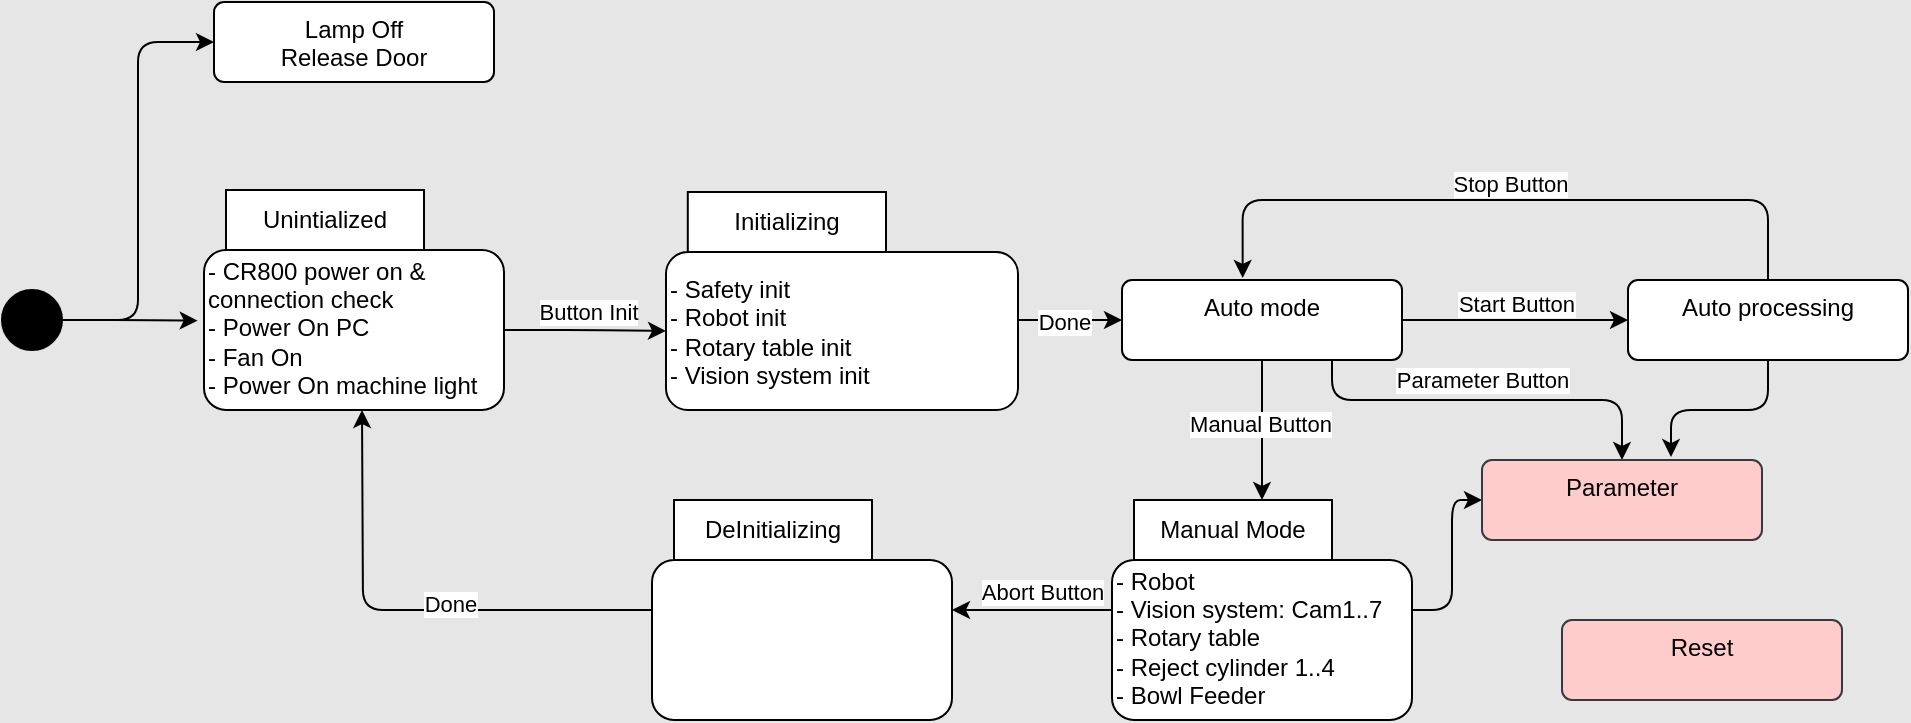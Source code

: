 <mxfile version="23.1.0" type="github" pages="4">
  <diagram name="Overview State Machine Diagram" id="v3ZlMP72TM2bRMMOr79-">
    <mxGraphModel dx="1063" dy="704" grid="0" gridSize="10" guides="1" tooltips="1" connect="1" arrows="1" fold="1" page="1" pageScale="1" pageWidth="1169" pageHeight="827" background="#E6E6E6" math="0" shadow="0">
      <root>
        <mxCell id="WW-zu42CSBgiY89HqXib-0" />
        <mxCell id="WW-zu42CSBgiY89HqXib-1" parent="WW-zu42CSBgiY89HqXib-0" />
        <mxCell id="yEkoepyDLRdJ0-82_h-8-18" value="" style="edgeStyle=orthogonalEdgeStyle;rounded=1;orthogonalLoop=1;jettySize=auto;html=1;entryX=-0.021;entryY=0.594;entryDx=0;entryDy=0;entryPerimeter=0;" edge="1" parent="WW-zu42CSBgiY89HqXib-1" source="yEkoepyDLRdJ0-82_h-8-14" target="_DFZCtBtQmX0nNGhwsYy-0">
          <mxGeometry relative="1" as="geometry">
            <mxPoint x="190" y="214" as="targetPoint" />
          </mxGeometry>
        </mxCell>
        <mxCell id="_DFZCtBtQmX0nNGhwsYy-6" style="edgeStyle=orthogonalEdgeStyle;rounded=1;orthogonalLoop=1;jettySize=auto;html=1;entryX=0;entryY=0.5;entryDx=0;entryDy=0;" edge="1" parent="WW-zu42CSBgiY89HqXib-1" source="yEkoepyDLRdJ0-82_h-8-14" target="_DFZCtBtQmX0nNGhwsYy-5">
          <mxGeometry relative="1" as="geometry" />
        </mxCell>
        <mxCell id="yEkoepyDLRdJ0-82_h-8-14" value="" style="ellipse;fillColor=strokeColor;html=1;rounded=1;" vertex="1" parent="WW-zu42CSBgiY89HqXib-1">
          <mxGeometry x="80" y="199" width="30" height="30" as="geometry" />
        </mxCell>
        <mxCell id="yEkoepyDLRdJ0-82_h-8-20" value="" style="edgeStyle=orthogonalEdgeStyle;rounded=1;orthogonalLoop=1;jettySize=auto;html=1;exitX=0;exitY=0;exitDx=150;exitDy=70;exitPerimeter=0;entryX=0;entryY=0;entryDx=0;entryDy=69.5;entryPerimeter=0;" edge="1" parent="WW-zu42CSBgiY89HqXib-1" source="_DFZCtBtQmX0nNGhwsYy-0" target="_DFZCtBtQmX0nNGhwsYy-11">
          <mxGeometry relative="1" as="geometry">
            <mxPoint x="330" y="214" as="sourcePoint" />
            <mxPoint x="385" y="214" as="targetPoint" />
          </mxGeometry>
        </mxCell>
        <mxCell id="yEkoepyDLRdJ0-82_h-8-21" value="Button Init" style="edgeLabel;html=1;align=center;verticalAlign=middle;resizable=0;points=[];rounded=1;" vertex="1" connectable="0" parent="yEkoepyDLRdJ0-82_h-8-20">
          <mxGeometry x="0.113" y="-1" relative="1" as="geometry">
            <mxPoint x="-3" y="-11" as="offset" />
          </mxGeometry>
        </mxCell>
        <mxCell id="yEkoepyDLRdJ0-82_h-8-23" value="" style="edgeStyle=orthogonalEdgeStyle;rounded=1;orthogonalLoop=1;jettySize=auto;html=1;" edge="1" parent="WW-zu42CSBgiY89HqXib-1">
          <mxGeometry relative="1" as="geometry">
            <mxPoint x="550" y="214" as="sourcePoint" />
            <mxPoint x="640" y="214" as="targetPoint" />
          </mxGeometry>
        </mxCell>
        <mxCell id="ULVD5IHKnw9zPsBiXCqC-4" value="Done" style="edgeLabel;html=1;align=center;verticalAlign=middle;resizable=0;points=[];" vertex="1" connectable="0" parent="yEkoepyDLRdJ0-82_h-8-23">
          <mxGeometry x="0.341" y="-1" relative="1" as="geometry">
            <mxPoint as="offset" />
          </mxGeometry>
        </mxCell>
        <mxCell id="yEkoepyDLRdJ0-82_h-8-26" value="" style="edgeStyle=orthogonalEdgeStyle;rounded=1;orthogonalLoop=1;jettySize=auto;html=1;" edge="1" parent="WW-zu42CSBgiY89HqXib-1" source="yEkoepyDLRdJ0-82_h-8-24" target="yEkoepyDLRdJ0-82_h-8-25">
          <mxGeometry relative="1" as="geometry" />
        </mxCell>
        <mxCell id="yEkoepyDLRdJ0-82_h-8-27" value="Start Button" style="edgeLabel;html=1;align=center;verticalAlign=middle;resizable=0;points=[];rounded=1;" vertex="1" connectable="0" parent="yEkoepyDLRdJ0-82_h-8-26">
          <mxGeometry x="-0.3" y="-4" relative="1" as="geometry">
            <mxPoint x="17" y="-12" as="offset" />
          </mxGeometry>
        </mxCell>
        <mxCell id="yEkoepyDLRdJ0-82_h-8-38" value="" style="edgeStyle=orthogonalEdgeStyle;rounded=1;orthogonalLoop=1;jettySize=auto;html=1;" edge="1" parent="WW-zu42CSBgiY89HqXib-1" source="yEkoepyDLRdJ0-82_h-8-24">
          <mxGeometry relative="1" as="geometry">
            <mxPoint x="710" y="304.0" as="targetPoint" />
          </mxGeometry>
        </mxCell>
        <mxCell id="yEkoepyDLRdJ0-82_h-8-39" value="Manual Button" style="edgeLabel;html=1;align=center;verticalAlign=middle;resizable=0;points=[];" vertex="1" connectable="0" parent="yEkoepyDLRdJ0-82_h-8-38">
          <mxGeometry x="-0.275" y="-1" relative="1" as="geometry">
            <mxPoint y="6" as="offset" />
          </mxGeometry>
        </mxCell>
        <mxCell id="yEkoepyDLRdJ0-82_h-8-50" style="edgeStyle=orthogonalEdgeStyle;rounded=1;orthogonalLoop=1;jettySize=auto;html=1;entryX=0.5;entryY=0;entryDx=0;entryDy=0;exitX=0.75;exitY=1;exitDx=0;exitDy=0;" edge="1" parent="WW-zu42CSBgiY89HqXib-1" source="yEkoepyDLRdJ0-82_h-8-24" target="yEkoepyDLRdJ0-82_h-8-49">
          <mxGeometry relative="1" as="geometry">
            <Array as="points">
              <mxPoint x="745" y="254" />
              <mxPoint x="890" y="254" />
            </Array>
          </mxGeometry>
        </mxCell>
        <mxCell id="yEkoepyDLRdJ0-82_h-8-51" value="Parameter Button" style="edgeLabel;html=1;align=center;verticalAlign=middle;resizable=0;points=[];" vertex="1" connectable="0" parent="yEkoepyDLRdJ0-82_h-8-50">
          <mxGeometry x="-0.377" relative="1" as="geometry">
            <mxPoint x="34" y="-10" as="offset" />
          </mxGeometry>
        </mxCell>
        <mxCell id="yEkoepyDLRdJ0-82_h-8-24" value="Auto mode" style="html=1;align=center;verticalAlign=top;rounded=1;absoluteArcSize=1;arcSize=10;dashed=0;whiteSpace=wrap;" vertex="1" parent="WW-zu42CSBgiY89HqXib-1">
          <mxGeometry x="640" y="194" width="140" height="40" as="geometry" />
        </mxCell>
        <mxCell id="yEkoepyDLRdJ0-82_h-8-29" value="" style="edgeStyle=orthogonalEdgeStyle;rounded=1;orthogonalLoop=1;jettySize=auto;html=1;entryX=0.431;entryY=-0.025;entryDx=0;entryDy=0;entryPerimeter=0;exitX=0.5;exitY=0;exitDx=0;exitDy=0;" edge="1" parent="WW-zu42CSBgiY89HqXib-1" source="yEkoepyDLRdJ0-82_h-8-25" target="yEkoepyDLRdJ0-82_h-8-24">
          <mxGeometry relative="1" as="geometry">
            <Array as="points">
              <mxPoint x="963" y="154" />
              <mxPoint x="700" y="154" />
            </Array>
          </mxGeometry>
        </mxCell>
        <mxCell id="yEkoepyDLRdJ0-82_h-8-30" value="Stop Button" style="edgeLabel;html=1;align=center;verticalAlign=middle;resizable=0;points=[];rounded=1;" vertex="1" connectable="0" parent="yEkoepyDLRdJ0-82_h-8-29">
          <mxGeometry x="-0.486" y="-2" relative="1" as="geometry">
            <mxPoint x="-81" y="-6" as="offset" />
          </mxGeometry>
        </mxCell>
        <mxCell id="yEkoepyDLRdJ0-82_h-8-52" style="edgeStyle=orthogonalEdgeStyle;rounded=1;orthogonalLoop=1;jettySize=auto;html=1;strokeColor=default;endArrow=classic;endFill=1;entryX=0.675;entryY=-0.037;entryDx=0;entryDy=0;entryPerimeter=0;" edge="1" parent="WW-zu42CSBgiY89HqXib-1" source="yEkoepyDLRdJ0-82_h-8-25" target="yEkoepyDLRdJ0-82_h-8-49">
          <mxGeometry relative="1" as="geometry">
            <mxPoint x="880" y="254" as="targetPoint" />
          </mxGeometry>
        </mxCell>
        <mxCell id="yEkoepyDLRdJ0-82_h-8-25" value="Auto processing" style="html=1;align=center;verticalAlign=top;rounded=1;absoluteArcSize=1;arcSize=10;dashed=0;whiteSpace=wrap;" vertex="1" parent="WW-zu42CSBgiY89HqXib-1">
          <mxGeometry x="893" y="194" width="140" height="40" as="geometry" />
        </mxCell>
        <mxCell id="yEkoepyDLRdJ0-82_h-8-45" value="" style="edgeStyle=orthogonalEdgeStyle;rounded=1;orthogonalLoop=1;jettySize=auto;html=1;" edge="1" parent="WW-zu42CSBgiY89HqXib-1" source="yEkoepyDLRdJ0-82_h-8-41" target="yEkoepyDLRdJ0-82_h-8-43">
          <mxGeometry relative="1" as="geometry" />
        </mxCell>
        <mxCell id="yEkoepyDLRdJ0-82_h-8-46" value="Abort Button" style="edgeLabel;html=1;align=center;verticalAlign=middle;resizable=0;points=[];" vertex="1" connectable="0" parent="yEkoepyDLRdJ0-82_h-8-45">
          <mxGeometry x="-0.383" y="1" relative="1" as="geometry">
            <mxPoint x="-11" y="-10" as="offset" />
          </mxGeometry>
        </mxCell>
        <mxCell id="yEkoepyDLRdJ0-82_h-8-53" style="edgeStyle=orthogonalEdgeStyle;rounded=1;orthogonalLoop=1;jettySize=auto;html=1;endArrow=classic;endFill=1;entryX=0;entryY=0.5;entryDx=0;entryDy=0;" edge="1" parent="WW-zu42CSBgiY89HqXib-1" source="yEkoepyDLRdJ0-82_h-8-41" target="yEkoepyDLRdJ0-82_h-8-49">
          <mxGeometry relative="1" as="geometry">
            <mxPoint x="790" y="254" as="targetPoint" />
          </mxGeometry>
        </mxCell>
        <mxCell id="yEkoepyDLRdJ0-82_h-8-41" value="&lt;span style=&quot;font-weight: normal;&quot;&gt;Manual Mode&lt;/span&gt;" style="shape=folder;fontStyle=1;tabWidth=110;tabHeight=30;tabPosition=left;html=1;boundedLbl=1;labelInHeader=1;container=1;collapsible=0;whiteSpace=wrap;rounded=1;" vertex="1" parent="WW-zu42CSBgiY89HqXib-1">
          <mxGeometry x="635" y="304" width="150" height="110" as="geometry" />
        </mxCell>
        <mxCell id="yEkoepyDLRdJ0-82_h-8-42" value="- Robot&lt;br&gt;- Vision system: Cam1..7&lt;br&gt;- Rotary table&lt;br&gt;- Reject cylinder 1..4&lt;br&gt;- Bowl Feeder" style="html=1;strokeColor=none;resizeWidth=1;resizeHeight=1;fillColor=none;part=1;connectable=0;allowArrows=0;deletable=0;whiteSpace=wrap;rounded=1;align=left;" vertex="1" parent="yEkoepyDLRdJ0-82_h-8-41">
          <mxGeometry width="150" height="77" relative="1" as="geometry">
            <mxPoint y="30" as="offset" />
          </mxGeometry>
        </mxCell>
        <mxCell id="yEkoepyDLRdJ0-82_h-8-43" value="&lt;span style=&quot;font-weight: normal;&quot;&gt;DeInitializing&lt;/span&gt;" style="shape=folder;fontStyle=1;tabWidth=110;tabHeight=30;tabPosition=left;html=1;boundedLbl=1;labelInHeader=1;container=1;collapsible=0;whiteSpace=wrap;rounded=1;" vertex="1" parent="WW-zu42CSBgiY89HqXib-1">
          <mxGeometry x="405" y="304" width="150" height="110" as="geometry" />
        </mxCell>
        <mxCell id="yEkoepyDLRdJ0-82_h-8-44" value="" style="html=1;strokeColor=none;resizeWidth=1;resizeHeight=1;fillColor=none;part=1;connectable=0;allowArrows=0;deletable=0;whiteSpace=wrap;rounded=1;align=left;" vertex="1" parent="yEkoepyDLRdJ0-82_h-8-43">
          <mxGeometry width="150" height="77" relative="1" as="geometry">
            <mxPoint y="30" as="offset" />
          </mxGeometry>
        </mxCell>
        <mxCell id="yEkoepyDLRdJ0-82_h-8-47" style="edgeStyle=orthogonalEdgeStyle;rounded=1;orthogonalLoop=1;jettySize=auto;html=1;entryX=0.5;entryY=1;entryDx=0;entryDy=0;entryPerimeter=0;" edge="1" parent="WW-zu42CSBgiY89HqXib-1" source="yEkoepyDLRdJ0-82_h-8-43">
          <mxGeometry relative="1" as="geometry">
            <mxPoint x="260" y="259" as="targetPoint" />
          </mxGeometry>
        </mxCell>
        <mxCell id="yEkoepyDLRdJ0-82_h-8-48" value="Done" style="edgeLabel;html=1;align=center;verticalAlign=middle;resizable=0;points=[];" vertex="1" connectable="0" parent="yEkoepyDLRdJ0-82_h-8-47">
          <mxGeometry x="-0.173" y="1" relative="1" as="geometry">
            <mxPoint y="-4" as="offset" />
          </mxGeometry>
        </mxCell>
        <mxCell id="yEkoepyDLRdJ0-82_h-8-49" value="Parameter" style="html=1;align=center;verticalAlign=top;rounded=1;absoluteArcSize=1;arcSize=10;dashed=0;whiteSpace=wrap;fillColor=#ffcccc;strokeColor=#36393d;" vertex="1" parent="WW-zu42CSBgiY89HqXib-1">
          <mxGeometry x="820" y="284" width="140" height="40" as="geometry" />
        </mxCell>
        <mxCell id="yEkoepyDLRdJ0-82_h-8-54" value="Reset" style="html=1;align=center;verticalAlign=top;rounded=1;absoluteArcSize=1;arcSize=10;dashed=0;whiteSpace=wrap;fillColor=#ffcccc;strokeColor=#36393d;" vertex="1" parent="WW-zu42CSBgiY89HqXib-1">
          <mxGeometry x="860" y="364" width="140" height="40" as="geometry" />
        </mxCell>
        <mxCell id="_DFZCtBtQmX0nNGhwsYy-0" value="&lt;span style=&quot;font-weight: normal;&quot;&gt;Unintialized&lt;/span&gt;" style="shape=folder;fontStyle=1;tabWidth=110;tabHeight=30;tabPosition=left;html=1;boundedLbl=1;labelInHeader=1;container=1;collapsible=0;whiteSpace=wrap;rounded=1;" vertex="1" parent="WW-zu42CSBgiY89HqXib-1">
          <mxGeometry x="181" y="149" width="150" height="110" as="geometry" />
        </mxCell>
        <mxCell id="_DFZCtBtQmX0nNGhwsYy-1" value="- CR800 power on &amp;amp; connection check&lt;br&gt;- Power On PC&lt;br&gt;- Fan On&lt;br&gt;- Power On machine light" style="html=1;strokeColor=none;resizeWidth=1;resizeHeight=1;fillColor=none;part=1;connectable=0;allowArrows=0;deletable=0;whiteSpace=wrap;rounded=1;align=left;" vertex="1" parent="_DFZCtBtQmX0nNGhwsYy-0">
          <mxGeometry width="150" height="77" relative="1" as="geometry">
            <mxPoint y="30" as="offset" />
          </mxGeometry>
        </mxCell>
        <mxCell id="_DFZCtBtQmX0nNGhwsYy-5" value="&lt;div style=&quot;&quot;&gt;&lt;span style=&quot;background-color: initial;&quot;&gt;Lamp Off&lt;/span&gt;&lt;/div&gt;&lt;div style=&quot;&quot;&gt;&lt;span style=&quot;background-color: initial;&quot;&gt;Release Door&lt;/span&gt;&lt;/div&gt;" style="html=1;align=center;verticalAlign=top;rounded=1;absoluteArcSize=1;arcSize=10;dashed=0;whiteSpace=wrap;" vertex="1" parent="WW-zu42CSBgiY89HqXib-1">
          <mxGeometry x="186" y="55" width="140" height="40" as="geometry" />
        </mxCell>
        <mxCell id="_DFZCtBtQmX0nNGhwsYy-11" value="&lt;span style=&quot;font-weight: normal;&quot;&gt;Initializing&lt;/span&gt;" style="shape=folder;fontStyle=1;tabWidth=110;tabHeight=30;tabPosition=left;html=1;boundedLbl=1;labelInHeader=1;container=1;collapsible=0;whiteSpace=wrap;rounded=1;" vertex="1" parent="WW-zu42CSBgiY89HqXib-1">
          <mxGeometry x="412" y="150" width="176" height="109" as="geometry" />
        </mxCell>
        <mxCell id="_DFZCtBtQmX0nNGhwsYy-12" value="- Safety init&lt;br&gt;- Robot init&lt;br&gt;- Rotary table init&lt;br&gt;- Vision system init" style="html=1;strokeColor=none;resizeWidth=1;resizeHeight=1;fillColor=none;part=1;connectable=0;allowArrows=0;deletable=0;whiteSpace=wrap;rounded=1;align=left;" vertex="1" parent="_DFZCtBtQmX0nNGhwsYy-11">
          <mxGeometry width="176" height="80" relative="1" as="geometry">
            <mxPoint y="30" as="offset" />
          </mxGeometry>
        </mxCell>
      </root>
    </mxGraphModel>
  </diagram>
  <diagram name="Auto process State Diagram_First Concept" id="GE9Ud-njpaZmaiL3tsWu">
    <mxGraphModel dx="1276" dy="845" grid="0" gridSize="10" guides="1" tooltips="1" connect="1" arrows="1" fold="1" page="1" pageScale="1" pageWidth="1169" pageHeight="827" background="#E6E6E6" math="0" shadow="0">
      <root>
        <mxCell id="q1DA9xK3n46PnG2VsxQA-0" />
        <mxCell id="q1DA9xK3n46PnG2VsxQA-1" parent="q1DA9xK3n46PnG2VsxQA-0" />
        <mxCell id="q1DA9xK3n46PnG2VsxQA-2" value="" style="ellipse;html=1;shape=startState;rounded=1;shadow=0;comic=0;labelBackgroundColor=none;fontFamily=Verdana;fontSize=12;align=center;direction=south;" parent="q1DA9xK3n46PnG2VsxQA-1" vertex="1">
          <mxGeometry x="60" y="75" width="30" height="30" as="geometry" />
        </mxCell>
        <mxCell id="q1DA9xK3n46PnG2VsxQA-3" value="idle" style="rounded=1;whiteSpace=wrap;html=1;arcSize=24;shadow=0;comic=0;labelBackgroundColor=none;fontFamily=Verdana;fontSize=12;align=center;" parent="q1DA9xK3n46PnG2VsxQA-1" vertex="1">
          <mxGeometry x="170" y="60" width="120" height="60" as="geometry" />
        </mxCell>
        <mxCell id="q1DA9xK3n46PnG2VsxQA-4" style="edgeStyle=orthogonalEdgeStyle;html=1;labelBackgroundColor=none;endArrow=open;endSize=8;fontFamily=Verdana;fontSize=12;align=left;fontColor=default;rounded=1;" parent="q1DA9xK3n46PnG2VsxQA-1" source="q1DA9xK3n46PnG2VsxQA-2" target="q1DA9xK3n46PnG2VsxQA-3" edge="1">
          <mxGeometry relative="1" as="geometry" />
        </mxCell>
        <mxCell id="q1DA9xK3n46PnG2VsxQA-5" value="" style="edgeStyle=orthogonalEdgeStyle;rounded=1;orthogonalLoop=1;jettySize=auto;html=1;" parent="q1DA9xK3n46PnG2VsxQA-1" source="q1DA9xK3n46PnG2VsxQA-7" target="q1DA9xK3n46PnG2VsxQA-14" edge="1">
          <mxGeometry relative="1" as="geometry" />
        </mxCell>
        <mxCell id="RZz5XiRtjLoKqfDFsAPF-0" value="" style="edgeStyle=orthogonalEdgeStyle;rounded=1;orthogonalLoop=1;jettySize=auto;html=1;" parent="q1DA9xK3n46PnG2VsxQA-1" source="q1DA9xK3n46PnG2VsxQA-7" target="q1DA9xK3n46PnG2VsxQA-14" edge="1">
          <mxGeometry relative="1" as="geometry" />
        </mxCell>
        <mxCell id="RZz5XiRtjLoKqfDFsAPF-1" value="done" style="edgeLabel;html=1;align=center;verticalAlign=middle;resizable=0;points=[];rounded=1;" parent="RZz5XiRtjLoKqfDFsAPF-0" vertex="1" connectable="0">
          <mxGeometry x="-0.133" y="2" relative="1" as="geometry">
            <mxPoint as="offset" />
          </mxGeometry>
        </mxCell>
        <mxCell id="q1DA9xK3n46PnG2VsxQA-7" value="Robot picks product" style="rounded=1;whiteSpace=wrap;html=1;arcSize=24;shadow=0;comic=0;labelBackgroundColor=none;fontFamily=Verdana;fontSize=12;align=center;" parent="q1DA9xK3n46PnG2VsxQA-1" vertex="1">
          <mxGeometry x="420" y="60" width="120" height="60" as="geometry" />
        </mxCell>
        <mxCell id="q1DA9xK3n46PnG2VsxQA-8" value="" style="endArrow=classic;html=1;rounded=1;exitX=1;exitY=0.5;exitDx=0;exitDy=0;" parent="q1DA9xK3n46PnG2VsxQA-1" source="q1DA9xK3n46PnG2VsxQA-3" target="q1DA9xK3n46PnG2VsxQA-7" edge="1">
          <mxGeometry width="50" height="50" relative="1" as="geometry">
            <mxPoint x="330" y="88" as="sourcePoint" />
            <mxPoint x="380" y="38" as="targetPoint" />
          </mxGeometry>
        </mxCell>
        <mxCell id="q1DA9xK3n46PnG2VsxQA-9" value="Text" style="edgeLabel;html=1;align=center;verticalAlign=middle;resizable=0;points=[];rounded=1;" parent="q1DA9xK3n46PnG2VsxQA-8" vertex="1" connectable="0">
          <mxGeometry x="-0.071" y="2" relative="1" as="geometry">
            <mxPoint as="offset" />
          </mxGeometry>
        </mxCell>
        <mxCell id="q1DA9xK3n46PnG2VsxQA-10" value="Product detected" style="edgeLabel;html=1;align=center;verticalAlign=middle;resizable=0;points=[];rounded=1;" parent="q1DA9xK3n46PnG2VsxQA-8" vertex="1" connectable="0">
          <mxGeometry x="-0.094" y="4" relative="1" as="geometry">
            <mxPoint y="2" as="offset" />
          </mxGeometry>
        </mxCell>
        <mxCell id="q1DA9xK3n46PnG2VsxQA-11" value="" style="edgeStyle=orthogonalEdgeStyle;rounded=1;orthogonalLoop=1;jettySize=auto;html=1;" parent="q1DA9xK3n46PnG2VsxQA-1" source="q1DA9xK3n46PnG2VsxQA-14" target="q1DA9xK3n46PnG2VsxQA-17" edge="1">
          <mxGeometry relative="1" as="geometry" />
        </mxCell>
        <mxCell id="q1DA9xK3n46PnG2VsxQA-12" value="Done" style="edgeLabel;html=1;align=center;verticalAlign=middle;resizable=0;points=[];rounded=1;" parent="q1DA9xK3n46PnG2VsxQA-11" vertex="1" connectable="0">
          <mxGeometry x="-0.167" y="1" relative="1" as="geometry">
            <mxPoint as="offset" />
          </mxGeometry>
        </mxCell>
        <mxCell id="q1DA9xK3n46PnG2VsxQA-13" value="in position" style="edgeLabel;html=1;align=center;verticalAlign=middle;resizable=0;points=[];rounded=1;" parent="q1DA9xK3n46PnG2VsxQA-11" vertex="1" connectable="0">
          <mxGeometry x="-0.28" relative="1" as="geometry">
            <mxPoint x="8" as="offset" />
          </mxGeometry>
        </mxCell>
        <mxCell id="q1DA9xK3n46PnG2VsxQA-14" value="Robot moves to vision station 1" style="rounded=1;whiteSpace=wrap;html=1;arcSize=24;shadow=0;comic=0;labelBackgroundColor=none;fontFamily=Verdana;fontSize=12;align=center;" parent="q1DA9xK3n46PnG2VsxQA-1" vertex="1">
          <mxGeometry x="600" y="60" width="120" height="60" as="geometry" />
        </mxCell>
        <mxCell id="q1DA9xK3n46PnG2VsxQA-17" value="Command to vision station 1" style="whiteSpace=wrap;html=1;fontFamily=Verdana;rounded=1;arcSize=24;shadow=0;comic=0;labelBackgroundColor=none;" parent="q1DA9xK3n46PnG2VsxQA-1" vertex="1">
          <mxGeometry x="800" y="60" width="120" height="60" as="geometry" />
        </mxCell>
        <mxCell id="RZz5XiRtjLoKqfDFsAPF-3" value="" style="edgeStyle=orthogonalEdgeStyle;rounded=1;orthogonalLoop=1;jettySize=auto;html=1;exitX=1;exitY=0.5;exitDx=0;exitDy=0;" parent="q1DA9xK3n46PnG2VsxQA-1" source="q1DA9xK3n46PnG2VsxQA-17" target="RZz5XiRtjLoKqfDFsAPF-2" edge="1">
          <mxGeometry relative="1" as="geometry">
            <mxPoint x="920" y="90" as="sourcePoint" />
            <mxPoint x="940" y="427" as="targetPoint" />
          </mxGeometry>
        </mxCell>
        <mxCell id="RZz5XiRtjLoKqfDFsAPF-4" value="Receive feedback Done &lt;br&gt;from vision station" style="edgeLabel;html=1;align=center;verticalAlign=middle;resizable=0;points=[];rounded=1;" parent="RZz5XiRtjLoKqfDFsAPF-3" vertex="1" connectable="0">
          <mxGeometry x="-0.175" y="-1" relative="1" as="geometry">
            <mxPoint x="9" y="32" as="offset" />
          </mxGeometry>
        </mxCell>
        <mxCell id="RZz5XiRtjLoKqfDFsAPF-13" value="" style="edgeStyle=orthogonalEdgeStyle;rounded=1;orthogonalLoop=1;jettySize=auto;html=1;entryX=1;entryY=0.5;entryDx=0;entryDy=0;" parent="q1DA9xK3n46PnG2VsxQA-1" source="RZz5XiRtjLoKqfDFsAPF-2" target="RZz5XiRtjLoKqfDFsAPF-12" edge="1">
          <mxGeometry relative="1" as="geometry" />
        </mxCell>
        <mxCell id="RZz5XiRtjLoKqfDFsAPF-14" value="in position" style="edgeLabel;html=1;align=center;verticalAlign=middle;resizable=0;points=[];rounded=1;" parent="RZz5XiRtjLoKqfDFsAPF-13" vertex="1" connectable="0">
          <mxGeometry x="-0.225" y="2" relative="1" as="geometry">
            <mxPoint y="-22" as="offset" />
          </mxGeometry>
        </mxCell>
        <mxCell id="RZz5XiRtjLoKqfDFsAPF-2" value="Robot moves to vision station 2" style="whiteSpace=wrap;html=1;fontFamily=Verdana;rounded=1;arcSize=24;shadow=0;comic=0;labelBackgroundColor=none;" parent="q1DA9xK3n46PnG2VsxQA-1" vertex="1">
          <mxGeometry x="930" y="164" width="120" height="60" as="geometry" />
        </mxCell>
        <mxCell id="RZz5XiRtjLoKqfDFsAPF-16" value="" style="edgeStyle=orthogonalEdgeStyle;rounded=1;orthogonalLoop=1;jettySize=auto;html=1;" parent="q1DA9xK3n46PnG2VsxQA-1" source="RZz5XiRtjLoKqfDFsAPF-12" target="RZz5XiRtjLoKqfDFsAPF-15" edge="1">
          <mxGeometry relative="1" as="geometry" />
        </mxCell>
        <mxCell id="RZz5XiRtjLoKqfDFsAPF-17" value="Receive feedback Done&lt;br style=&quot;border-color: var(--border-color);&quot;&gt;from vision station" style="edgeLabel;html=1;align=center;verticalAlign=middle;resizable=0;points=[];rounded=1;" parent="RZz5XiRtjLoKqfDFsAPF-16" vertex="1" connectable="0">
          <mxGeometry x="0.3" relative="1" as="geometry">
            <mxPoint x="28" as="offset" />
          </mxGeometry>
        </mxCell>
        <mxCell id="RZz5XiRtjLoKqfDFsAPF-12" value="Command to vision station 2" style="whiteSpace=wrap;html=1;fontFamily=Verdana;rounded=1;arcSize=24;shadow=0;comic=0;labelBackgroundColor=none;" parent="q1DA9xK3n46PnG2VsxQA-1" vertex="1">
          <mxGeometry x="810" y="280" width="120" height="60" as="geometry" />
        </mxCell>
        <mxCell id="RZz5XiRtjLoKqfDFsAPF-19" value="" style="edgeStyle=orthogonalEdgeStyle;rounded=1;orthogonalLoop=1;jettySize=auto;html=1;" parent="q1DA9xK3n46PnG2VsxQA-1" source="RZz5XiRtjLoKqfDFsAPF-15" target="RZz5XiRtjLoKqfDFsAPF-18" edge="1">
          <mxGeometry relative="1" as="geometry" />
        </mxCell>
        <mxCell id="RZz5XiRtjLoKqfDFsAPF-21" value="in position" style="edgeLabel;html=1;align=center;verticalAlign=middle;resizable=0;points=[];rounded=1;" parent="RZz5XiRtjLoKqfDFsAPF-19" vertex="1" connectable="0">
          <mxGeometry y="-2" relative="1" as="geometry">
            <mxPoint as="offset" />
          </mxGeometry>
        </mxCell>
        <mxCell id="RZz5XiRtjLoKqfDFsAPF-15" value="Robot moves to the rotary table" style="whiteSpace=wrap;html=1;fontFamily=Verdana;rounded=1;arcSize=24;shadow=0;comic=0;labelBackgroundColor=none;" parent="q1DA9xK3n46PnG2VsxQA-1" vertex="1">
          <mxGeometry x="528" y="280" width="120" height="60" as="geometry" />
        </mxCell>
        <mxCell id="RZz5XiRtjLoKqfDFsAPF-23" value="" style="edgeStyle=orthogonalEdgeStyle;rounded=1;orthogonalLoop=1;jettySize=auto;html=1;exitX=0;exitY=0.5;exitDx=0;exitDy=0;entryX=0;entryY=0.5;entryDx=0;entryDy=0;" parent="q1DA9xK3n46PnG2VsxQA-1" source="RZz5XiRtjLoKqfDFsAPF-18" target="RZz5XiRtjLoKqfDFsAPF-22" edge="1">
          <mxGeometry relative="1" as="geometry">
            <Array as="points">
              <mxPoint x="290" y="310" />
              <mxPoint x="290" y="450" />
            </Array>
          </mxGeometry>
        </mxCell>
        <mxCell id="RZz5XiRtjLoKqfDFsAPF-24" value="done" style="edgeLabel;html=1;align=center;verticalAlign=middle;resizable=0;points=[];rounded=1;" parent="RZz5XiRtjLoKqfDFsAPF-23" vertex="1" connectable="0">
          <mxGeometry x="-0.083" relative="1" as="geometry">
            <mxPoint as="offset" />
          </mxGeometry>
        </mxCell>
        <mxCell id="RZz5XiRtjLoKqfDFsAPF-18" value="drop the product" style="whiteSpace=wrap;html=1;fontFamily=Verdana;rounded=1;arcSize=24;shadow=0;comic=0;labelBackgroundColor=none;" parent="q1DA9xK3n46PnG2VsxQA-1" vertex="1">
          <mxGeometry x="328" y="280" width="120" height="60" as="geometry" />
        </mxCell>
        <mxCell id="RZz5XiRtjLoKqfDFsAPF-26" value="" style="edgeStyle=orthogonalEdgeStyle;rounded=1;orthogonalLoop=1;jettySize=auto;html=1;" parent="q1DA9xK3n46PnG2VsxQA-1" source="RZz5XiRtjLoKqfDFsAPF-22" target="RZz5XiRtjLoKqfDFsAPF-25" edge="1">
          <mxGeometry relative="1" as="geometry" />
        </mxCell>
        <mxCell id="RZz5XiRtjLoKqfDFsAPF-27" value="done" style="edgeLabel;html=1;align=center;verticalAlign=middle;resizable=0;points=[];rounded=1;" parent="RZz5XiRtjLoKqfDFsAPF-26" vertex="1" connectable="0">
          <mxGeometry relative="1" as="geometry">
            <mxPoint as="offset" />
          </mxGeometry>
        </mxCell>
        <mxCell id="RZz5XiRtjLoKqfDFsAPF-22" value="robot move back safety position" style="whiteSpace=wrap;html=1;fontFamily=Verdana;rounded=1;arcSize=24;shadow=0;comic=0;labelBackgroundColor=none;" parent="q1DA9xK3n46PnG2VsxQA-1" vertex="1">
          <mxGeometry x="328" y="420" width="120" height="60" as="geometry" />
        </mxCell>
        <mxCell id="RZz5XiRtjLoKqfDFsAPF-29" value="" style="edgeStyle=orthogonalEdgeStyle;rounded=1;orthogonalLoop=1;jettySize=auto;html=1;" parent="q1DA9xK3n46PnG2VsxQA-1" source="RZz5XiRtjLoKqfDFsAPF-25" target="RZz5XiRtjLoKqfDFsAPF-28" edge="1">
          <mxGeometry relative="1" as="geometry" />
        </mxCell>
        <mxCell id="RZz5XiRtjLoKqfDFsAPF-30" value="done" style="edgeLabel;html=1;align=center;verticalAlign=middle;resizable=0;points=[];rounded=1;" parent="RZz5XiRtjLoKqfDFsAPF-29" vertex="1" connectable="0">
          <mxGeometry x="-0.3" y="-2" relative="1" as="geometry">
            <mxPoint x="9" as="offset" />
          </mxGeometry>
        </mxCell>
        <mxCell id="RZz5XiRtjLoKqfDFsAPF-25" value="rotary table move to the station 3" style="whiteSpace=wrap;html=1;fontFamily=Verdana;rounded=1;arcSize=24;shadow=0;comic=0;labelBackgroundColor=none;" parent="q1DA9xK3n46PnG2VsxQA-1" vertex="1">
          <mxGeometry x="528" y="420" width="120" height="60" as="geometry" />
        </mxCell>
        <mxCell id="RZz5XiRtjLoKqfDFsAPF-32" value="" style="edgeStyle=orthogonalEdgeStyle;rounded=1;orthogonalLoop=1;jettySize=auto;html=1;" parent="q1DA9xK3n46PnG2VsxQA-1" source="RZz5XiRtjLoKqfDFsAPF-28" target="RZz5XiRtjLoKqfDFsAPF-31" edge="1">
          <mxGeometry relative="1" as="geometry" />
        </mxCell>
        <mxCell id="RZz5XiRtjLoKqfDFsAPF-33" value="Receive feedback Done&lt;br style=&quot;border-color: var(--border-color);&quot;&gt;from vision station" style="edgeLabel;html=1;align=center;verticalAlign=middle;resizable=0;points=[];rounded=1;" parent="RZz5XiRtjLoKqfDFsAPF-32" vertex="1" connectable="0">
          <mxGeometry x="-0.35" y="-3" relative="1" as="geometry">
            <mxPoint x="21" as="offset" />
          </mxGeometry>
        </mxCell>
        <mxCell id="RZz5XiRtjLoKqfDFsAPF-28" value="Command to vision station 3" style="whiteSpace=wrap;html=1;fontFamily=Verdana;rounded=1;arcSize=24;shadow=0;comic=0;labelBackgroundColor=none;" parent="q1DA9xK3n46PnG2VsxQA-1" vertex="1">
          <mxGeometry x="728" y="420" width="120" height="60" as="geometry" />
        </mxCell>
        <mxCell id="RZz5XiRtjLoKqfDFsAPF-35" value="" style="edgeStyle=orthogonalEdgeStyle;rounded=1;orthogonalLoop=1;jettySize=auto;html=1;" parent="q1DA9xK3n46PnG2VsxQA-1" source="RZz5XiRtjLoKqfDFsAPF-31" target="RZz5XiRtjLoKqfDFsAPF-34" edge="1">
          <mxGeometry relative="1" as="geometry" />
        </mxCell>
        <mxCell id="RZz5XiRtjLoKqfDFsAPF-36" value="done" style="edgeLabel;html=1;align=center;verticalAlign=middle;resizable=0;points=[];rounded=1;" parent="RZz5XiRtjLoKqfDFsAPF-35" vertex="1" connectable="0">
          <mxGeometry x="-0.125" y="2" relative="1" as="geometry">
            <mxPoint y="-3" as="offset" />
          </mxGeometry>
        </mxCell>
        <mxCell id="RZz5XiRtjLoKqfDFsAPF-31" value="rotary table move to the station 4" style="whiteSpace=wrap;html=1;fontFamily=Verdana;rounded=1;arcSize=24;shadow=0;comic=0;labelBackgroundColor=none;" parent="q1DA9xK3n46PnG2VsxQA-1" vertex="1">
          <mxGeometry x="920" y="540" width="120" height="60" as="geometry" />
        </mxCell>
        <mxCell id="RZz5XiRtjLoKqfDFsAPF-38" value="" style="edgeStyle=orthogonalEdgeStyle;rounded=1;orthogonalLoop=1;jettySize=auto;html=1;" parent="q1DA9xK3n46PnG2VsxQA-1" source="RZz5XiRtjLoKqfDFsAPF-34" target="RZz5XiRtjLoKqfDFsAPF-37" edge="1">
          <mxGeometry relative="1" as="geometry" />
        </mxCell>
        <mxCell id="RZz5XiRtjLoKqfDFsAPF-39" value="Receive feedback Done&lt;br style=&quot;border-color: var(--border-color);&quot;&gt;from vision station" style="edgeLabel;html=1;align=center;verticalAlign=middle;resizable=0;points=[];rounded=1;" parent="RZz5XiRtjLoKqfDFsAPF-38" vertex="1" connectable="0">
          <mxGeometry x="-0.077" y="-1" relative="1" as="geometry">
            <mxPoint x="-1" as="offset" />
          </mxGeometry>
        </mxCell>
        <mxCell id="RZz5XiRtjLoKqfDFsAPF-34" value="Command to vision station 4" style="whiteSpace=wrap;html=1;fontFamily=Verdana;rounded=1;arcSize=24;shadow=0;comic=0;labelBackgroundColor=none;" parent="q1DA9xK3n46PnG2VsxQA-1" vertex="1">
          <mxGeometry x="720" y="540" width="120" height="60" as="geometry" />
        </mxCell>
        <mxCell id="b1xWOM1ve9F-8sQgIUGB-1" value="" style="edgeStyle=orthogonalEdgeStyle;rounded=1;orthogonalLoop=1;jettySize=auto;html=1;" parent="q1DA9xK3n46PnG2VsxQA-1" source="RZz5XiRtjLoKqfDFsAPF-37" target="b1xWOM1ve9F-8sQgIUGB-0" edge="1">
          <mxGeometry relative="1" as="geometry" />
        </mxCell>
        <mxCell id="b1xWOM1ve9F-8sQgIUGB-2" value="done" style="edgeLabel;html=1;align=center;verticalAlign=middle;resizable=0;points=[];rounded=1;" parent="b1xWOM1ve9F-8sQgIUGB-1" vertex="1" connectable="0">
          <mxGeometry x="-0.15" y="-1" relative="1" as="geometry">
            <mxPoint as="offset" />
          </mxGeometry>
        </mxCell>
        <mxCell id="RZz5XiRtjLoKqfDFsAPF-37" value="- sorting&lt;br&gt;" style="whiteSpace=wrap;html=1;fontFamily=Verdana;rounded=1;arcSize=24;shadow=0;comic=0;labelBackgroundColor=none;" parent="q1DA9xK3n46PnG2VsxQA-1" vertex="1">
          <mxGeometry x="460" y="540" width="120" height="60" as="geometry" />
        </mxCell>
        <mxCell id="b1xWOM1ve9F-8sQgIUGB-0" value="go back to home position" style="whiteSpace=wrap;html=1;fontFamily=Verdana;rounded=1;arcSize=24;shadow=0;comic=0;labelBackgroundColor=none;" parent="q1DA9xK3n46PnG2VsxQA-1" vertex="1">
          <mxGeometry x="260" y="540" width="120" height="60" as="geometry" />
        </mxCell>
        <mxCell id="b1xWOM1ve9F-8sQgIUGB-3" style="edgeStyle=orthogonalEdgeStyle;rounded=1;orthogonalLoop=1;jettySize=auto;html=1;entryX=0.167;entryY=1.017;entryDx=0;entryDy=0;entryPerimeter=0;" parent="q1DA9xK3n46PnG2VsxQA-1" source="b1xWOM1ve9F-8sQgIUGB-0" target="q1DA9xK3n46PnG2VsxQA-3" edge="1">
          <mxGeometry relative="1" as="geometry">
            <Array as="points">
              <mxPoint x="190" y="570" />
            </Array>
          </mxGeometry>
        </mxCell>
        <mxCell id="b1xWOM1ve9F-8sQgIUGB-4" value="done" style="edgeLabel;html=1;align=center;verticalAlign=middle;resizable=0;points=[];rounded=1;" parent="b1xWOM1ve9F-8sQgIUGB-3" vertex="1" connectable="0">
          <mxGeometry x="0.403" y="-3" relative="1" as="geometry">
            <mxPoint x="-3" as="offset" />
          </mxGeometry>
        </mxCell>
      </root>
    </mxGraphModel>
  </diagram>
  <diagram name="Init" id="50sgaSQ5cKTBNT3R1G_v">
    <mxGraphModel dx="1276" dy="845" grid="0" gridSize="10" guides="1" tooltips="1" connect="1" arrows="1" fold="1" page="1" pageScale="1" pageWidth="1169" pageHeight="827" background="#E6E6E6" math="0" shadow="0">
      <root>
        <mxCell id="2POLmIKTKXDjE0cFi6Rh-0" />
        <mxCell id="2POLmIKTKXDjE0cFi6Rh-1" parent="2POLmIKTKXDjE0cFi6Rh-0" />
        <mxCell id="Meh8zQ_2P7Z9oA6iVJGR-2" value="&lt;span style=&quot;font-weight: normal;&quot;&gt;Initializing&lt;/span&gt;" style="shape=folder;fontStyle=1;tabWidth=110;tabHeight=30;tabPosition=left;html=1;boundedLbl=1;labelInHeader=1;container=1;collapsible=0;whiteSpace=wrap;rounded=1;" vertex="1" parent="2POLmIKTKXDjE0cFi6Rh-1">
          <mxGeometry x="234" y="475" width="176" height="210" as="geometry" />
        </mxCell>
        <mxCell id="Meh8zQ_2P7Z9oA6iVJGR-3" value="- Machine logger&lt;br&gt;- Recipe manager&lt;br&gt;- Clear all error&lt;br&gt;- MES command logger&lt;br&gt;- MES CSV reader (barcode)&lt;br&gt;- Safety init&lt;br&gt;- Check EStop&lt;br&gt;- Check door lock&lt;br&gt;- Robot power check&lt;br&gt;- Safety reset &amp;amp; start&lt;br&gt;- Robot controller reset&lt;br&gt;- Safety check&lt;br&gt;-&amp;nbsp;" style="html=1;strokeColor=none;resizeWidth=1;resizeHeight=1;fillColor=none;part=1;connectable=0;allowArrows=0;deletable=0;whiteSpace=wrap;rounded=1;align=left;" vertex="1" parent="Meh8zQ_2P7Z9oA6iVJGR-2">
          <mxGeometry width="176" height="180" relative="1" as="geometry">
            <mxPoint y="30" as="offset" />
          </mxGeometry>
        </mxCell>
      </root>
    </mxGraphModel>
  </diagram>
  <diagram name="Auto process State Diagram_Optimized Concept" id="UqVfY-wAiMxmco9DKr0V">
    <mxGraphModel dx="1516" dy="845" grid="1" gridSize="10" guides="1" tooltips="1" connect="1" arrows="1" fold="1" page="1" pageScale="1" pageWidth="1169" pageHeight="827" background="none" math="0" shadow="0">
      <root>
        <mxCell id="QQanCnBcPrRKSwi5wl0U-0" />
        <mxCell id="QQanCnBcPrRKSwi5wl0U-1" parent="QQanCnBcPrRKSwi5wl0U-0" />
        <mxCell id="QQanCnBcPrRKSwi5wl0U-2" value="" style="ellipse;html=1;shape=startState;rounded=1;shadow=0;comic=0;labelBackgroundColor=none;fontFamily=Verdana;fontSize=12;align=center;direction=south;" parent="QQanCnBcPrRKSwi5wl0U-1" vertex="1">
          <mxGeometry x="60" y="75" width="30" height="30" as="geometry" />
        </mxCell>
        <mxCell id="QQanCnBcPrRKSwi5wl0U-4" value="idle" style="rounded=1;whiteSpace=wrap;html=1;arcSize=24;shadow=0;comic=0;labelBackgroundColor=none;fontFamily=Verdana;fontSize=12;align=center;" parent="QQanCnBcPrRKSwi5wl0U-1" vertex="1">
          <mxGeometry x="170" y="60" width="120" height="60" as="geometry" />
        </mxCell>
        <mxCell id="QQanCnBcPrRKSwi5wl0U-23" style="edgeStyle=orthogonalEdgeStyle;html=1;labelBackgroundColor=none;endArrow=open;endSize=8;fontFamily=Verdana;fontSize=12;align=left;fontColor=default;" parent="QQanCnBcPrRKSwi5wl0U-1" source="QQanCnBcPrRKSwi5wl0U-2" target="QQanCnBcPrRKSwi5wl0U-4" edge="1">
          <mxGeometry relative="1" as="geometry" />
        </mxCell>
        <mxCell id="UtjevJ7WXJcMgaa8PvUn-1" value="" style="edgeStyle=orthogonalEdgeStyle;rounded=0;orthogonalLoop=1;jettySize=auto;html=1;" parent="QQanCnBcPrRKSwi5wl0U-1" source="Z514VzQaTCjbMSmXM9yn-0" target="UtjevJ7WXJcMgaa8PvUn-0" edge="1">
          <mxGeometry relative="1" as="geometry" />
        </mxCell>
        <mxCell id="UtjevJ7WXJcMgaa8PvUn-2" value="Robot in position" style="edgeLabel;html=1;align=center;verticalAlign=middle;resizable=0;points=[];" parent="UtjevJ7WXJcMgaa8PvUn-1" vertex="1" connectable="0">
          <mxGeometry x="-0.225" y="1" relative="1" as="geometry">
            <mxPoint x="13" y="1" as="offset" />
          </mxGeometry>
        </mxCell>
        <mxCell id="Z514VzQaTCjbMSmXM9yn-0" value="Robot picks product" style="rounded=1;whiteSpace=wrap;html=1;arcSize=24;shadow=0;comic=0;labelBackgroundColor=none;fontFamily=Verdana;fontSize=12;align=center;" parent="QQanCnBcPrRKSwi5wl0U-1" vertex="1">
          <mxGeometry x="420" y="60" width="120" height="60" as="geometry" />
        </mxCell>
        <mxCell id="Z514VzQaTCjbMSmXM9yn-1" value="" style="endArrow=classic;html=1;rounded=0;exitX=1;exitY=0.5;exitDx=0;exitDy=0;" parent="QQanCnBcPrRKSwi5wl0U-1" source="QQanCnBcPrRKSwi5wl0U-4" target="Z514VzQaTCjbMSmXM9yn-0" edge="1">
          <mxGeometry width="50" height="50" relative="1" as="geometry">
            <mxPoint x="330" y="88" as="sourcePoint" />
            <mxPoint x="380" y="38" as="targetPoint" />
          </mxGeometry>
        </mxCell>
        <mxCell id="Z514VzQaTCjbMSmXM9yn-2" value="Text" style="edgeLabel;html=1;align=center;verticalAlign=middle;resizable=0;points=[];" parent="Z514VzQaTCjbMSmXM9yn-1" vertex="1" connectable="0">
          <mxGeometry x="-0.071" y="2" relative="1" as="geometry">
            <mxPoint as="offset" />
          </mxGeometry>
        </mxCell>
        <mxCell id="Z514VzQaTCjbMSmXM9yn-3" value="Product detected" style="edgeLabel;html=1;align=center;verticalAlign=middle;resizable=0;points=[];" parent="Z514VzQaTCjbMSmXM9yn-1" vertex="1" connectable="0">
          <mxGeometry x="-0.094" y="4" relative="1" as="geometry">
            <mxPoint as="offset" />
          </mxGeometry>
        </mxCell>
        <mxCell id="UtjevJ7WXJcMgaa8PvUn-4" value="" style="edgeStyle=orthogonalEdgeStyle;rounded=0;orthogonalLoop=1;jettySize=auto;html=1;" parent="QQanCnBcPrRKSwi5wl0U-1" source="UtjevJ7WXJcMgaa8PvUn-0" target="UtjevJ7WXJcMgaa8PvUn-3" edge="1">
          <mxGeometry relative="1" as="geometry" />
        </mxCell>
        <mxCell id="UtjevJ7WXJcMgaa8PvUn-5" value="Done" style="edgeLabel;html=1;align=center;verticalAlign=middle;resizable=0;points=[];" parent="UtjevJ7WXJcMgaa8PvUn-4" vertex="1" connectable="0">
          <mxGeometry x="-0.167" y="1" relative="1" as="geometry">
            <mxPoint as="offset" />
          </mxGeometry>
        </mxCell>
        <mxCell id="UtjevJ7WXJcMgaa8PvUn-12" value="in position" style="edgeLabel;html=1;align=center;verticalAlign=middle;resizable=0;points=[];" parent="UtjevJ7WXJcMgaa8PvUn-4" vertex="1" connectable="0">
          <mxGeometry x="-0.28" relative="1" as="geometry">
            <mxPoint x="4" as="offset" />
          </mxGeometry>
        </mxCell>
        <mxCell id="UtjevJ7WXJcMgaa8PvUn-0" value="Robot moves to vision station 1" style="rounded=1;whiteSpace=wrap;html=1;arcSize=24;shadow=0;comic=0;labelBackgroundColor=none;fontFamily=Verdana;fontSize=12;align=center;" parent="QQanCnBcPrRKSwi5wl0U-1" vertex="1">
          <mxGeometry x="660" y="60" width="120" height="60" as="geometry" />
        </mxCell>
        <mxCell id="UtjevJ7WXJcMgaa8PvUn-7" value="" style="edgeStyle=orthogonalEdgeStyle;rounded=0;orthogonalLoop=1;jettySize=auto;html=1;" parent="QQanCnBcPrRKSwi5wl0U-1" source="UtjevJ7WXJcMgaa8PvUn-3" target="UtjevJ7WXJcMgaa8PvUn-6" edge="1">
          <mxGeometry relative="1" as="geometry" />
        </mxCell>
        <mxCell id="UtjevJ7WXJcMgaa8PvUn-8" value="Receive feedback Done from vision station" style="edgeLabel;html=1;align=center;verticalAlign=middle;resizable=0;points=[];" parent="UtjevJ7WXJcMgaa8PvUn-7" vertex="1" connectable="0">
          <mxGeometry x="-0.175" y="-1" relative="1" as="geometry">
            <mxPoint as="offset" />
          </mxGeometry>
        </mxCell>
        <mxCell id="UtjevJ7WXJcMgaa8PvUn-3" value="PLC sends command to vision controller" style="whiteSpace=wrap;html=1;fontFamily=Verdana;rounded=1;arcSize=24;shadow=0;comic=0;labelBackgroundColor=none;" parent="QQanCnBcPrRKSwi5wl0U-1" vertex="1">
          <mxGeometry x="880" y="60" width="120" height="60" as="geometry" />
        </mxCell>
        <mxCell id="sUszcGXOtK1xWBeT-5P7-12" value="" style="edgeStyle=orthogonalEdgeStyle;rounded=0;orthogonalLoop=1;jettySize=auto;html=1;" parent="QQanCnBcPrRKSwi5wl0U-1" source="UtjevJ7WXJcMgaa8PvUn-6" target="sUszcGXOtK1xWBeT-5P7-11" edge="1">
          <mxGeometry relative="1" as="geometry" />
        </mxCell>
        <mxCell id="sUszcGXOtK1xWBeT-5P7-16" value="in position" style="edgeLabel;html=1;align=center;verticalAlign=middle;resizable=0;points=[];" parent="sUszcGXOtK1xWBeT-5P7-12" vertex="1" connectable="0">
          <mxGeometry x="-0.175" relative="1" as="geometry">
            <mxPoint as="offset" />
          </mxGeometry>
        </mxCell>
        <mxCell id="UtjevJ7WXJcMgaa8PvUn-6" value="Robot moves to vision station 2" style="whiteSpace=wrap;html=1;fontFamily=Verdana;rounded=1;arcSize=24;shadow=0;comic=0;labelBackgroundColor=none;" parent="QQanCnBcPrRKSwi5wl0U-1" vertex="1">
          <mxGeometry x="880" y="210" width="120" height="60" as="geometry" />
        </mxCell>
        <mxCell id="sUszcGXOtK1xWBeT-5P7-6" value="" style="edgeStyle=orthogonalEdgeStyle;rounded=0;orthogonalLoop=1;jettySize=auto;html=1;" parent="QQanCnBcPrRKSwi5wl0U-1" source="UtjevJ7WXJcMgaa8PvUn-9" target="sUszcGXOtK1xWBeT-5P7-2" edge="1">
          <mxGeometry relative="1" as="geometry" />
        </mxCell>
        <mxCell id="sUszcGXOtK1xWBeT-5P7-18" value="in position" style="edgeLabel;html=1;align=center;verticalAlign=middle;resizable=0;points=[];" parent="sUszcGXOtK1xWBeT-5P7-6" vertex="1" connectable="0">
          <mxGeometry relative="1" as="geometry">
            <mxPoint as="offset" />
          </mxGeometry>
        </mxCell>
        <mxCell id="UtjevJ7WXJcMgaa8PvUn-9" value="Robot moves to rotary table" style="whiteSpace=wrap;html=1;fontFamily=Verdana;rounded=1;arcSize=24;shadow=0;comic=0;labelBackgroundColor=none;" parent="QQanCnBcPrRKSwi5wl0U-1" vertex="1">
          <mxGeometry x="706" y="210" width="120" height="60" as="geometry" />
        </mxCell>
        <mxCell id="TxLpxuwM0HVbIW0aiWSU-21" value="" style="edgeStyle=orthogonalEdgeStyle;rounded=0;orthogonalLoop=1;jettySize=auto;html=1;" parent="QQanCnBcPrRKSwi5wl0U-1" source="UtjevJ7WXJcMgaa8PvUn-13" target="TxLpxuwM0HVbIW0aiWSU-20" edge="1">
          <mxGeometry relative="1" as="geometry" />
        </mxCell>
        <mxCell id="TxLpxuwM0HVbIW0aiWSU-22" value="Done" style="edgeLabel;html=1;align=center;verticalAlign=middle;resizable=0;points=[];" parent="TxLpxuwM0HVbIW0aiWSU-21" vertex="1" connectable="0">
          <mxGeometry x="-0.2" relative="1" as="geometry">
            <mxPoint as="offset" />
          </mxGeometry>
        </mxCell>
        <mxCell id="UtjevJ7WXJcMgaa8PvUn-13" value="Robot drops the product" style="whiteSpace=wrap;html=1;fontFamily=Verdana;rounded=1;arcSize=24;shadow=0;comic=0;labelBackgroundColor=none;" parent="QQanCnBcPrRKSwi5wl0U-1" vertex="1">
          <mxGeometry x="350" y="210" width="120" height="60" as="geometry" />
        </mxCell>
        <mxCell id="TxLpxuwM0HVbIW0aiWSU-10" value="" style="edgeStyle=orthogonalEdgeStyle;rounded=0;orthogonalLoop=1;jettySize=auto;html=1;" parent="QQanCnBcPrRKSwi5wl0U-1" source="TxLpxuwM0HVbIW0aiWSU-11" target="TxLpxuwM0HVbIW0aiWSU-12" edge="1">
          <mxGeometry relative="1" as="geometry" />
        </mxCell>
        <mxCell id="TxLpxuwM0HVbIW0aiWSU-11" value="" style="ellipse;html=1;shape=startState;rounded=1;shadow=0;comic=0;labelBackgroundColor=none;fontFamily=Verdana;fontSize=12;align=center;direction=south;" parent="QQanCnBcPrRKSwi5wl0U-1" vertex="1">
          <mxGeometry x="60" y="515" width="30" height="30" as="geometry" />
        </mxCell>
        <mxCell id="sUszcGXOtK1xWBeT-5P7-19" value="" style="edgeStyle=orthogonalEdgeStyle;rounded=0;orthogonalLoop=1;jettySize=auto;html=1;" parent="QQanCnBcPrRKSwi5wl0U-1" source="TxLpxuwM0HVbIW0aiWSU-12" target="TxLpxuwM0HVbIW0aiWSU-15" edge="1">
          <mxGeometry relative="1" as="geometry" />
        </mxCell>
        <mxCell id="sUszcGXOtK1xWBeT-5P7-21" value="Product detected" style="edgeLabel;html=1;align=center;verticalAlign=middle;resizable=0;points=[];" parent="sUszcGXOtK1xWBeT-5P7-19" vertex="1" connectable="0">
          <mxGeometry x="-0.431" relative="1" as="geometry">
            <mxPoint x="18" as="offset" />
          </mxGeometry>
        </mxCell>
        <mxCell id="TxLpxuwM0HVbIW0aiWSU-12" value="idle" style="whiteSpace=wrap;html=1;fontFamily=Verdana;rounded=1;shadow=0;comic=0;labelBackgroundColor=none;" parent="QQanCnBcPrRKSwi5wl0U-1" vertex="1">
          <mxGeometry x="130" y="500" width="120" height="60" as="geometry" />
        </mxCell>
        <mxCell id="TxLpxuwM0HVbIW0aiWSU-13" value="" style="edgeStyle=orthogonalEdgeStyle;rounded=0;orthogonalLoop=1;jettySize=auto;html=1;entryX=0.5;entryY=0;entryDx=0;entryDy=0;" parent="QQanCnBcPrRKSwi5wl0U-1" source="TxLpxuwM0HVbIW0aiWSU-15" target="TxLpxuwM0HVbIW0aiWSU-39" edge="1">
          <mxGeometry relative="1" as="geometry">
            <mxPoint x="630" y="530" as="targetPoint" />
          </mxGeometry>
        </mxCell>
        <mxCell id="TxLpxuwM0HVbIW0aiWSU-14" value="Receive feedback Done&lt;br style=&quot;border-color: var(--border-color);&quot;&gt;&amp;nbsp;from vision station" style="edgeLabel;html=1;align=center;verticalAlign=middle;resizable=0;points=[];" parent="TxLpxuwM0HVbIW0aiWSU-13" vertex="1" connectable="0">
          <mxGeometry x="0.225" y="-2" relative="1" as="geometry">
            <mxPoint x="-20" y="-11" as="offset" />
          </mxGeometry>
        </mxCell>
        <mxCell id="TxLpxuwM0HVbIW0aiWSU-15" value="Move to each station and command the vision controller" style="whiteSpace=wrap;html=1;fontFamily=Verdana;rounded=1;shadow=0;comic=0;labelBackgroundColor=none;" parent="QQanCnBcPrRKSwi5wl0U-1" vertex="1">
          <mxGeometry x="366" y="500" width="120" height="60" as="geometry" />
        </mxCell>
        <mxCell id="TxLpxuwM0HVbIW0aiWSU-27" style="edgeStyle=orthogonalEdgeStyle;rounded=0;orthogonalLoop=1;jettySize=auto;html=1;entryX=0.5;entryY=1;entryDx=0;entryDy=0;" parent="QQanCnBcPrRKSwi5wl0U-1" source="TxLpxuwM0HVbIW0aiWSU-20" target="QQanCnBcPrRKSwi5wl0U-4" edge="1">
          <mxGeometry relative="1" as="geometry" />
        </mxCell>
        <mxCell id="TxLpxuwM0HVbIW0aiWSU-28" value="in position" style="edgeLabel;html=1;align=center;verticalAlign=middle;resizable=0;points=[];" parent="TxLpxuwM0HVbIW0aiWSU-27" vertex="1" connectable="0">
          <mxGeometry x="-0.133" y="1" relative="1" as="geometry">
            <mxPoint as="offset" />
          </mxGeometry>
        </mxCell>
        <mxCell id="TxLpxuwM0HVbIW0aiWSU-20" value="Move to safety position" style="whiteSpace=wrap;html=1;fontFamily=Verdana;rounded=1;arcSize=24;shadow=0;comic=0;labelBackgroundColor=none;" parent="QQanCnBcPrRKSwi5wl0U-1" vertex="1">
          <mxGeometry x="170" y="210" width="120" height="60" as="geometry" />
        </mxCell>
        <mxCell id="TxLpxuwM0HVbIW0aiWSU-44" value="" style="edgeStyle=orthogonalEdgeStyle;rounded=0;orthogonalLoop=1;jettySize=auto;html=1;" parent="QQanCnBcPrRKSwi5wl0U-1" source="sUszcGXOtK1xWBeT-5P7-22" target="TxLpxuwM0HVbIW0aiWSU-43" edge="1">
          <mxGeometry relative="1" as="geometry" />
        </mxCell>
        <mxCell id="sUszcGXOtK1xWBeT-5P7-26" value="Yes" style="edgeLabel;html=1;align=center;verticalAlign=middle;resizable=0;points=[];" parent="TxLpxuwM0HVbIW0aiWSU-44" vertex="1" connectable="0">
          <mxGeometry x="0.1" y="-2" relative="1" as="geometry">
            <mxPoint as="offset" />
          </mxGeometry>
        </mxCell>
        <mxCell id="TxLpxuwM0HVbIW0aiWSU-39" value="Move to reject area" style="whiteSpace=wrap;html=1;fontFamily=Verdana;rounded=1;shadow=0;comic=0;labelBackgroundColor=none;" parent="QQanCnBcPrRKSwi5wl0U-1" vertex="1">
          <mxGeometry x="660" y="640" width="120" height="60" as="geometry" />
        </mxCell>
        <mxCell id="TxLpxuwM0HVbIW0aiWSU-46" style="edgeStyle=orthogonalEdgeStyle;rounded=0;orthogonalLoop=1;jettySize=auto;html=1;entryX=0.5;entryY=1;entryDx=0;entryDy=0;" parent="QQanCnBcPrRKSwi5wl0U-1" source="TxLpxuwM0HVbIW0aiWSU-43" target="TxLpxuwM0HVbIW0aiWSU-12" edge="1">
          <mxGeometry relative="1" as="geometry" />
        </mxCell>
        <mxCell id="TxLpxuwM0HVbIW0aiWSU-47" value="Done" style="edgeLabel;html=1;align=center;verticalAlign=middle;resizable=0;points=[];" parent="TxLpxuwM0HVbIW0aiWSU-46" vertex="1" connectable="0">
          <mxGeometry x="-0.112" y="-1" relative="1" as="geometry">
            <mxPoint x="23" y="-9" as="offset" />
          </mxGeometry>
        </mxCell>
        <mxCell id="TxLpxuwM0HVbIW0aiWSU-43" value="Blow the product" style="whiteSpace=wrap;html=1;fontFamily=Verdana;rounded=1;shadow=0;comic=0;labelBackgroundColor=none;" parent="QQanCnBcPrRKSwi5wl0U-1" vertex="1">
          <mxGeometry x="280" y="640" width="120" height="60" as="geometry" />
        </mxCell>
        <mxCell id="sUszcGXOtK1xWBeT-5P7-3" value="" style="edgeStyle=orthogonalEdgeStyle;rounded=0;orthogonalLoop=1;jettySize=auto;html=1;" parent="QQanCnBcPrRKSwi5wl0U-1" source="sUszcGXOtK1xWBeT-5P7-2" target="UtjevJ7WXJcMgaa8PvUn-13" edge="1">
          <mxGeometry relative="1" as="geometry" />
        </mxCell>
        <mxCell id="sUszcGXOtK1xWBeT-5P7-4" value="Yes" style="edgeLabel;html=1;align=center;verticalAlign=middle;resizable=0;points=[];" parent="sUszcGXOtK1xWBeT-5P7-3" vertex="1" connectable="0">
          <mxGeometry x="-0.143" y="-3" relative="1" as="geometry">
            <mxPoint as="offset" />
          </mxGeometry>
        </mxCell>
        <mxCell id="sUszcGXOtK1xWBeT-5P7-7" style="edgeStyle=orthogonalEdgeStyle;rounded=0;orthogonalLoop=1;jettySize=auto;html=1;exitX=0.5;exitY=1;exitDx=0;exitDy=0;exitPerimeter=0;" parent="QQanCnBcPrRKSwi5wl0U-1" source="sUszcGXOtK1xWBeT-5P7-2" edge="1">
          <mxGeometry relative="1" as="geometry">
            <mxPoint x="740" y="270" as="targetPoint" />
            <Array as="points">
              <mxPoint x="580" y="330" />
              <mxPoint x="740" y="330" />
            </Array>
          </mxGeometry>
        </mxCell>
        <mxCell id="sUszcGXOtK1xWBeT-5P7-8" value="No" style="edgeLabel;html=1;align=center;verticalAlign=middle;resizable=0;points=[];" parent="sUszcGXOtK1xWBeT-5P7-7" vertex="1" connectable="0">
          <mxGeometry x="-0.318" y="-1" relative="1" as="geometry">
            <mxPoint as="offset" />
          </mxGeometry>
        </mxCell>
        <mxCell id="sUszcGXOtK1xWBeT-5P7-2" value="Rotary table in position?" style="strokeWidth=2;html=1;shape=mxgraph.flowchart.decision;whiteSpace=wrap;" parent="QQanCnBcPrRKSwi5wl0U-1" vertex="1">
          <mxGeometry x="530" y="190" width="100" height="100" as="geometry" />
        </mxCell>
        <mxCell id="sUszcGXOtK1xWBeT-5P7-11" value="PLC sends command to vision controller" style="whiteSpace=wrap;html=1;fontFamily=Verdana;rounded=1;arcSize=24;shadow=0;comic=0;labelBackgroundColor=none;" parent="QQanCnBcPrRKSwi5wl0U-1" vertex="1">
          <mxGeometry x="880" y="350" width="120" height="60" as="geometry" />
        </mxCell>
        <mxCell id="sUszcGXOtK1xWBeT-5P7-13" style="edgeStyle=orthogonalEdgeStyle;rounded=0;orthogonalLoop=1;jettySize=auto;html=1;entryX=0.642;entryY=1.067;entryDx=0;entryDy=0;entryPerimeter=0;" parent="QQanCnBcPrRKSwi5wl0U-1" source="sUszcGXOtK1xWBeT-5P7-11" target="UtjevJ7WXJcMgaa8PvUn-9" edge="1">
          <mxGeometry relative="1" as="geometry" />
        </mxCell>
        <mxCell id="sUszcGXOtK1xWBeT-5P7-15" value="Receive feedback Done&lt;br&gt;&amp;nbsp;from vision station" style="edgeLabel;html=1;align=center;verticalAlign=middle;resizable=0;points=[];" parent="sUszcGXOtK1xWBeT-5P7-13" vertex="1" connectable="0">
          <mxGeometry x="-0.342" y="-3" relative="1" as="geometry">
            <mxPoint x="-28" y="-7" as="offset" />
          </mxGeometry>
        </mxCell>
        <mxCell id="sUszcGXOtK1xWBeT-5P7-23" value="" style="edgeStyle=orthogonalEdgeStyle;rounded=0;orthogonalLoop=1;jettySize=auto;html=1;" parent="QQanCnBcPrRKSwi5wl0U-1" source="TxLpxuwM0HVbIW0aiWSU-39" target="sUszcGXOtK1xWBeT-5P7-22" edge="1">
          <mxGeometry relative="1" as="geometry">
            <mxPoint x="660" y="670" as="sourcePoint" />
            <mxPoint x="410" y="670" as="targetPoint" />
          </mxGeometry>
        </mxCell>
        <mxCell id="sUszcGXOtK1xWBeT-5P7-24" style="edgeStyle=orthogonalEdgeStyle;rounded=0;orthogonalLoop=1;jettySize=auto;html=1;entryX=0.5;entryY=1;entryDx=0;entryDy=0;" parent="QQanCnBcPrRKSwi5wl0U-1" source="sUszcGXOtK1xWBeT-5P7-22" target="TxLpxuwM0HVbIW0aiWSU-39" edge="1">
          <mxGeometry relative="1" as="geometry">
            <mxPoint x="590" y="780" as="targetPoint" />
            <Array as="points">
              <mxPoint x="540" y="765" />
              <mxPoint x="720" y="765" />
            </Array>
          </mxGeometry>
        </mxCell>
        <mxCell id="sUszcGXOtK1xWBeT-5P7-25" value="No" style="edgeLabel;html=1;align=center;verticalAlign=middle;resizable=0;points=[];" parent="sUszcGXOtK1xWBeT-5P7-24" vertex="1" connectable="0">
          <mxGeometry x="-0.476" y="-2" relative="1" as="geometry">
            <mxPoint as="offset" />
          </mxGeometry>
        </mxCell>
        <mxCell id="sUszcGXOtK1xWBeT-5P7-22" value="Result from &lt;br&gt;vision station?" style="strokeWidth=2;html=1;shape=mxgraph.flowchart.decision;whiteSpace=wrap;" parent="QQanCnBcPrRKSwi5wl0U-1" vertex="1">
          <mxGeometry x="490" y="620" width="100" height="100" as="geometry" />
        </mxCell>
      </root>
    </mxGraphModel>
  </diagram>
</mxfile>
